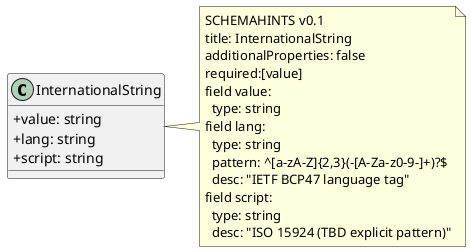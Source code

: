 ' InternationalString.puml
@startuml
skinparam classAttributeIconSize 0
class InternationalString {
  +value: string
  +lang: string
  +script: string
}
note right of InternationalString
SCHEMAHINTS v0.1
title: InternationalString
additionalProperties: false
required:[value]
field value:
  type: string
field lang:
  type: string
  pattern: ^[a-zA-Z]{2,3}(-[A-Za-z0-9-]+)?$
  desc: "IETF BCP47 language tag"
field script:
  type: string
  desc: "ISO 15924 (TBD explicit pattern)"
end note
@enduml
